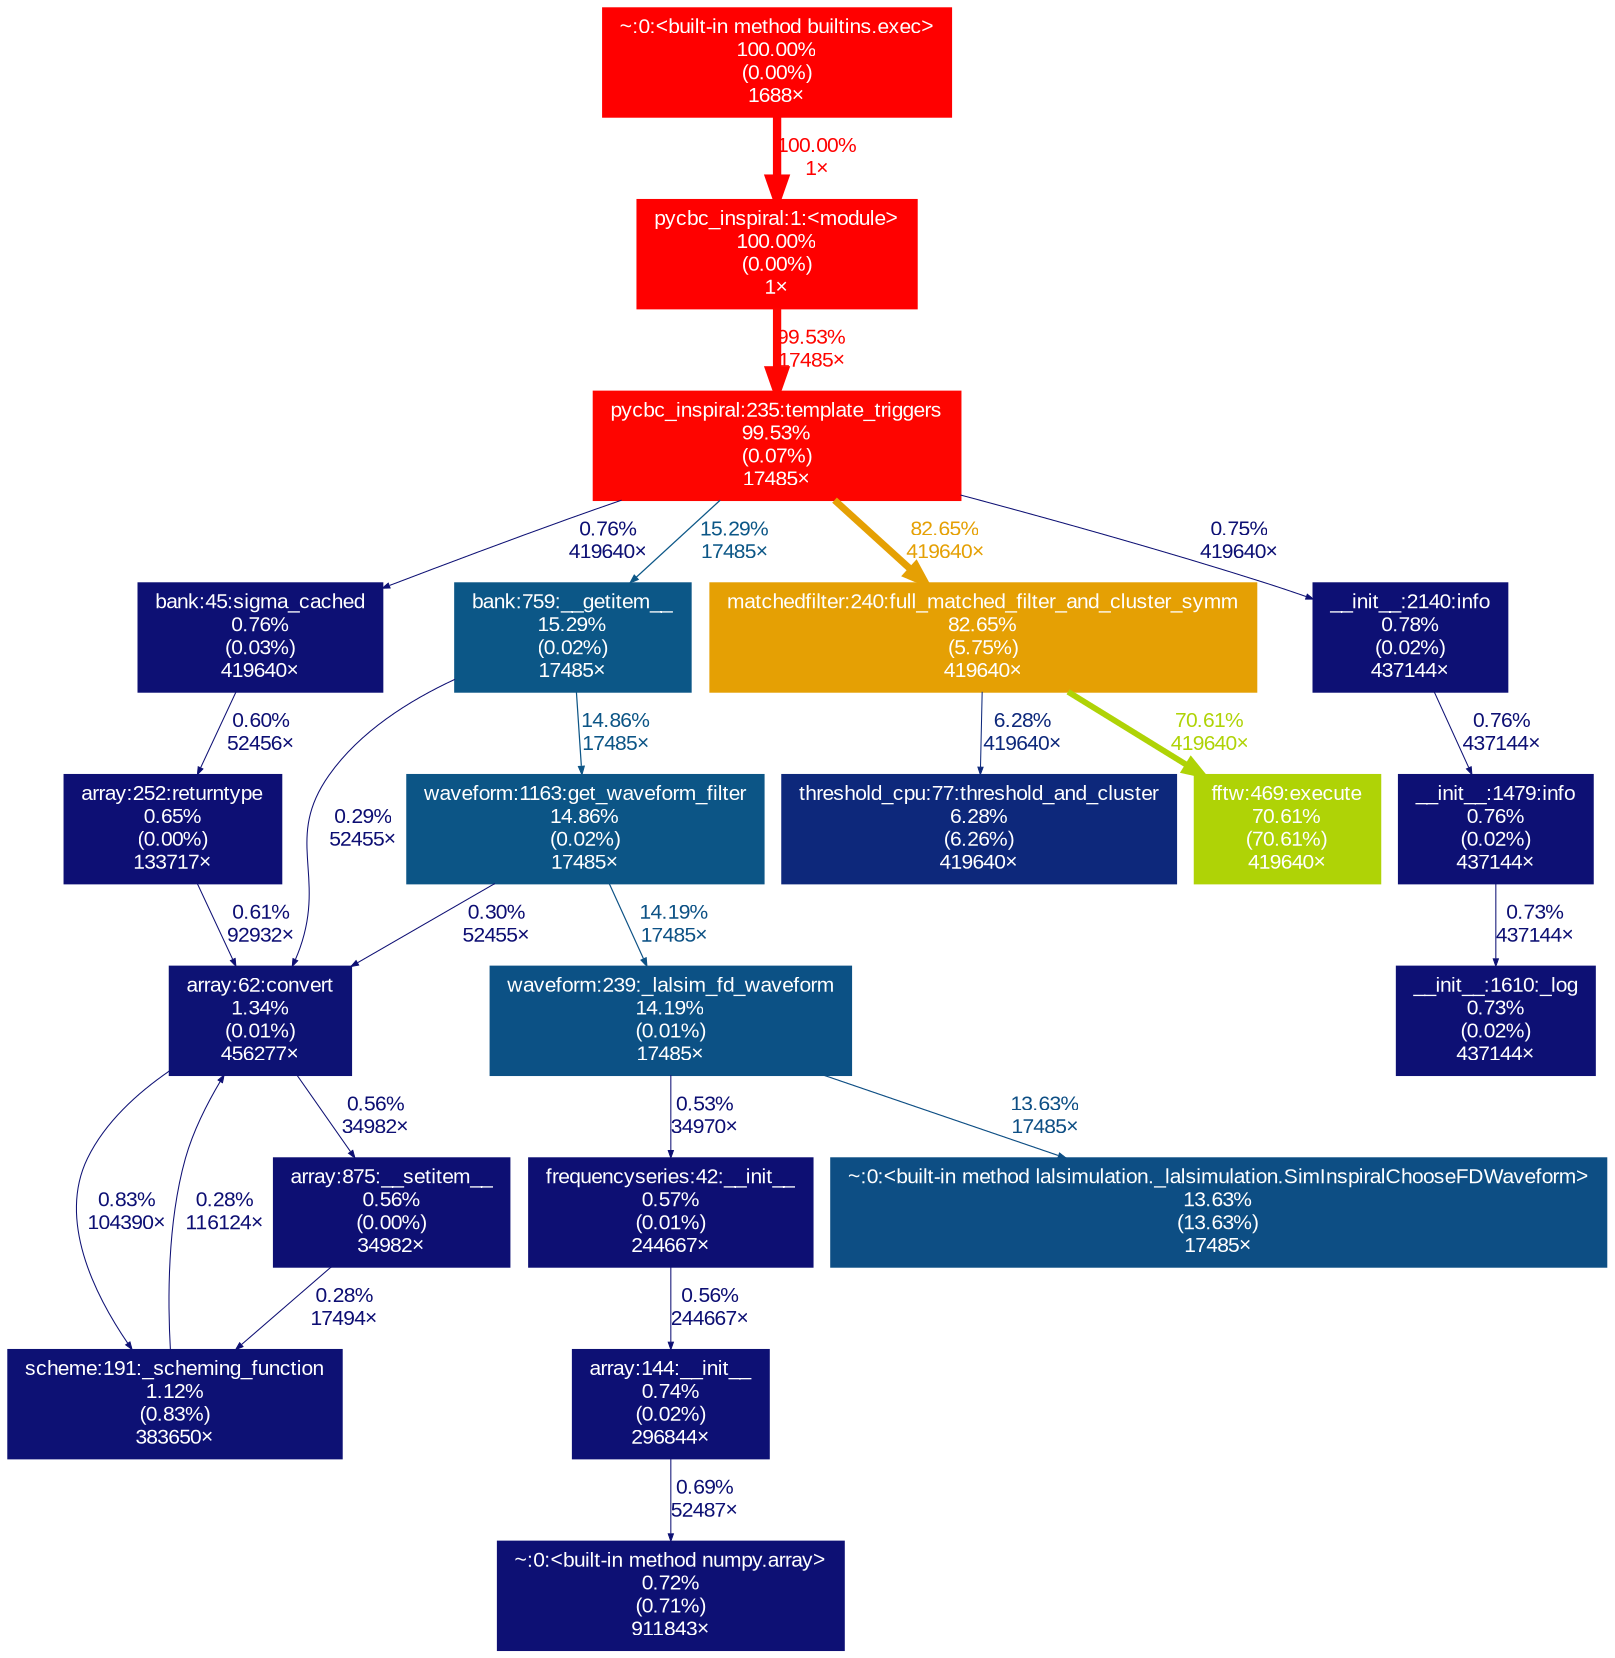 digraph {
	graph [fontname=Arial, nodesep=0.125, ranksep=0.25];
	node [fontcolor=white, fontname=Arial, height=0, shape=box, style=filled, width=0];
	edge [fontname=Arial];
	369 [color="#ff0000", fontcolor="#ffffff", fontsize="10.00", label="pycbc_inspiral:1:<module>\n100.00%\n(0.00%)\n1×", tooltip="/work/pi_ccapano_umassd_edu/nperla_umassd_edu/envs/pycbc/bin/pycbc_inspiral"];
	369 -> 2565 [arrowsize="1.00", color="#fe0500", fontcolor="#fe0500", fontsize="10.00", label="99.53%\n17485×", labeldistance="3.98", penwidth="3.98"];
	1461 [color="#0d1074", fontcolor="#ffffff", fontsize="10.00", label="~:0:<built-in method numpy.array>\n0.72%\n(0.71%)\n911843×", tooltip="~"];
	1471 [color="#ff0000", fontcolor="#ffffff", fontsize="10.00", label="~:0:<built-in method builtins.exec>\n100.00%\n(0.00%)\n1688×", tooltip="~"];
	1471 -> 369 [arrowsize="1.00", color="#ff0000", fontcolor="#ff0000", fontsize="10.00", label="100.00%\n1×", labeldistance="4.00", penwidth="4.00"];
	1893 [color="#0d1174", fontcolor="#ffffff", fontsize="10.00", label="scheme:191:_scheming_function\n1.12%\n(0.83%)\n383650×", tooltip="/work/pi_ccapano_umassd_edu/nperla_umassd_edu/envs/pycbc/lib/python3.11/site-packages/pycbc/scheme.py"];
	1893 -> 3610 [arrowsize="0.35", color="#0d0e73", fontcolor="#0d0e73", fontsize="10.00", label="0.28%\n116124×", labeldistance="0.50", penwidth="0.50"];
	2155 [color="#0d1074", fontcolor="#ffffff", fontsize="10.00", label="array:144:__init__\n0.74%\n(0.02%)\n296844×", tooltip="/work/pi_ccapano_umassd_edu/nperla_umassd_edu/envs/pycbc/lib/python3.11/site-packages/pycbc/types/array.py"];
	2155 -> 1461 [arrowsize="0.35", color="#0d1074", fontcolor="#0d1074", fontsize="10.00", label="0.69%\n52487×", labeldistance="0.50", penwidth="0.50"];
	2180 [color="#0d1074", fontcolor="#ffffff", fontsize="10.00", label="bank:45:sigma_cached\n0.76%\n(0.03%)\n419640×", tooltip="/work/pi_ccapano_umassd_edu/nperla_umassd_edu/envs/pycbc/lib/python3.11/site-packages/pycbc/waveform/bank.py"];
	2180 -> 7521 [arrowsize="0.35", color="#0d0f74", fontcolor="#0d0f74", fontsize="10.00", label="0.60%\n52456×", labeldistance="0.50", penwidth="0.50"];
	2181 [color="#0c5787", fontcolor="#ffffff", fontsize="10.00", label="bank:759:__getitem__\n15.29%\n(0.02%)\n17485×", tooltip="/work/pi_ccapano_umassd_edu/nperla_umassd_edu/envs/pycbc/lib/python3.11/site-packages/pycbc/waveform/bank.py"];
	2181 -> 2606 [arrowsize="0.39", color="#0c5586", fontcolor="#0c5586", fontsize="10.00", label="14.86%\n17485×", labeldistance="0.59", penwidth="0.59"];
	2181 -> 3610 [arrowsize="0.35", color="#0d0e73", fontcolor="#0d0e73", fontsize="10.00", label="0.29%\n52455×", labeldistance="0.50", penwidth="0.50"];
	2257 [color="#0d0f73", fontcolor="#ffffff", fontsize="10.00", label="array:875:__setitem__\n0.56%\n(0.00%)\n34982×", tooltip="/work/pi_ccapano_umassd_edu/nperla_umassd_edu/envs/pycbc/lib/python3.11/site-packages/pycbc/types/array.py"];
	2257 -> 1893 [arrowsize="0.35", color="#0d0e73", fontcolor="#0d0e73", fontsize="10.00", label="0.28%\n17494×", labeldistance="0.50", penwidth="0.50"];
	2270 [color="#0d0f73", fontcolor="#ffffff", fontsize="10.00", label="frequencyseries:42:__init__\n0.57%\n(0.01%)\n244667×", tooltip="/work/pi_ccapano_umassd_edu/nperla_umassd_edu/envs/pycbc/lib/python3.11/site-packages/pycbc/types/frequencyseries.py"];
	2270 -> 2155 [arrowsize="0.35", color="#0d0f73", fontcolor="#0d0f73", fontsize="10.00", label="0.56%\n244667×", labeldistance="0.50", penwidth="0.50"];
	2565 [color="#fe0500", fontcolor="#ffffff", fontsize="10.00", label="pycbc_inspiral:235:template_triggers\n99.53%\n(0.07%)\n17485×", tooltip="/work/pi_ccapano_umassd_edu/nperla_umassd_edu/envs/pycbc/bin/pycbc_inspiral"];
	2565 -> 2180 [arrowsize="0.35", color="#0d1074", fontcolor="#0d1074", fontsize="10.00", label="0.76%\n419640×", labeldistance="0.50", penwidth="0.50"];
	2565 -> 2181 [arrowsize="0.39", color="#0c5787", fontcolor="#0c5787", fontsize="10.00", label="15.29%\n17485×", labeldistance="0.61", penwidth="0.61"];
	2565 -> 2585 [arrowsize="0.91", color="#e5a004", fontcolor="#e5a004", fontsize="10.00", label="82.65%\n419640×", labeldistance="3.31", penwidth="3.31"];
	2565 -> 2680 [arrowsize="0.35", color="#0d1074", fontcolor="#0d1074", fontsize="10.00", label="0.75%\n419640×", labeldistance="0.50", penwidth="0.50"];
	2585 [color="#e5a004", fontcolor="#ffffff", fontsize="10.00", label="matchedfilter:240:full_matched_filter_and_cluster_symm\n82.65%\n(5.75%)\n419640×", tooltip="/work/pi_ccapano_umassd_edu/nperla_umassd_edu/envs/pycbc/lib/python3.11/site-packages/pycbc/filter/matchedfilter.py"];
	2585 -> 4014 [arrowsize="0.35", color="#0d287b", fontcolor="#0d287b", fontsize="10.00", label="6.28%\n419640×", labeldistance="0.50", penwidth="0.50"];
	2585 -> 7364 [arrowsize="0.84", color="#afd306", fontcolor="#afd306", fontsize="10.00", label="70.61%\n419640×", labeldistance="2.82", penwidth="2.82"];
	2606 [color="#0c5586", fontcolor="#ffffff", fontsize="10.00", label="waveform:1163:get_waveform_filter\n14.86%\n(0.02%)\n17485×", tooltip="/work/pi_ccapano_umassd_edu/nperla_umassd_edu/envs/pycbc/lib/python3.11/site-packages/pycbc/waveform/waveform.py"];
	2606 -> 3610 [arrowsize="0.35", color="#0d0e73", fontcolor="#0d0e73", fontsize="10.00", label="0.30%\n52455×", labeldistance="0.50", penwidth="0.50"];
	2606 -> 3632 [arrowsize="0.38", color="#0c5185", fontcolor="#0c5185", fontsize="10.00", label="14.19%\n17485×", labeldistance="0.57", penwidth="0.57"];
	2680 [color="#0d1074", fontcolor="#ffffff", fontsize="10.00", label="__init__:2140:info\n0.78%\n(0.02%)\n437144×", tooltip="/work/pi_ccapano_umassd_edu/nperla_umassd_edu/envs/pycbc/lib/python3.11/logging/__init__.py"];
	2680 -> 3537 [arrowsize="0.35", color="#0d1074", fontcolor="#0d1074", fontsize="10.00", label="0.76%\n437144×", labeldistance="0.50", penwidth="0.50"];
	3484 [color="#0d1074", fontcolor="#ffffff", fontsize="10.00", label="__init__:1610:_log\n0.73%\n(0.02%)\n437144×", tooltip="/work/pi_ccapano_umassd_edu/nperla_umassd_edu/envs/pycbc/lib/python3.11/logging/__init__.py"];
	3537 [color="#0d1074", fontcolor="#ffffff", fontsize="10.00", label="__init__:1479:info\n0.76%\n(0.02%)\n437144×", tooltip="/work/pi_ccapano_umassd_edu/nperla_umassd_edu/envs/pycbc/lib/python3.11/logging/__init__.py"];
	3537 -> 3484 [arrowsize="0.35", color="#0d1074", fontcolor="#0d1074", fontsize="10.00", label="0.73%\n437144×", labeldistance="0.50", penwidth="0.50"];
	3610 [color="#0d1274", fontcolor="#ffffff", fontsize="10.00", label="array:62:convert\n1.34%\n(0.01%)\n456277×", tooltip="/work/pi_ccapano_umassd_edu/nperla_umassd_edu/envs/pycbc/lib/python3.11/site-packages/pycbc/types/array.py"];
	3610 -> 1893 [arrowsize="0.35", color="#0d1074", fontcolor="#0d1074", fontsize="10.00", label="0.83%\n104390×", labeldistance="0.50", penwidth="0.50"];
	3610 -> 2257 [arrowsize="0.35", color="#0d0f73", fontcolor="#0d0f73", fontsize="10.00", label="0.56%\n34982×", labeldistance="0.50", penwidth="0.50"];
	3632 [color="#0c5185", fontcolor="#ffffff", fontsize="10.00", label="waveform:239:_lalsim_fd_waveform\n14.19%\n(0.01%)\n17485×", tooltip="/work/pi_ccapano_umassd_edu/nperla_umassd_edu/envs/pycbc/lib/python3.11/site-packages/pycbc/waveform/waveform.py"];
	3632 -> 2270 [arrowsize="0.35", color="#0d0f73", fontcolor="#0d0f73", fontsize="10.00", label="0.53%\n34970×", labeldistance="0.50", penwidth="0.50"];
	3632 -> 5211 [arrowsize="0.37", color="#0d4e84", fontcolor="#0d4e84", fontsize="10.00", label="13.63%\n17485×", labeldistance="0.55", penwidth="0.55"];
	4014 [color="#0d287b", fontcolor="#ffffff", fontsize="10.00", label="threshold_cpu:77:threshold_and_cluster\n6.28%\n(6.26%)\n419640×", tooltip="/work/pi_ccapano_umassd_edu/nperla_umassd_edu/envs/pycbc/lib/python3.11/site-packages/pycbc/events/threshold_cpu.py"];
	5211 [color="#0d4e84", fontcolor="#ffffff", fontsize="10.00", label="~:0:<built-in method lalsimulation._lalsimulation.SimInspiralChooseFDWaveform>\n13.63%\n(13.63%)\n17485×", tooltip="~"];
	7364 [color="#afd306", fontcolor="#ffffff", fontsize="10.00", label="fftw:469:execute\n70.61%\n(70.61%)\n419640×", tooltip="/work/pi_ccapano_umassd_edu/nperla_umassd_edu/envs/pycbc/lib/python3.11/site-packages/pycbc/fft/fftw.py"];
	7521 [color="#0d0f74", fontcolor="#ffffff", fontsize="10.00", label="array:252:returntype\n0.65%\n(0.00%)\n133717×", tooltip="/work/pi_ccapano_umassd_edu/nperla_umassd_edu/envs/pycbc/lib/python3.11/site-packages/pycbc/types/array.py"];
	7521 -> 3610 [arrowsize="0.35", color="#0d0f74", fontcolor="#0d0f74", fontsize="10.00", label="0.61%\n92932×", labeldistance="0.50", penwidth="0.50"];
}
